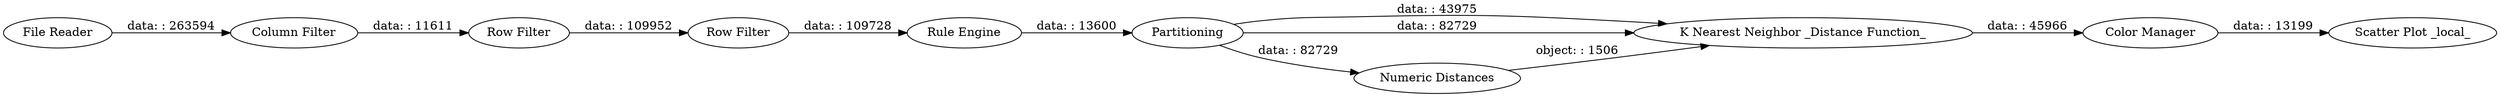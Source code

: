digraph {
	"5330371845697570032_9" [label="Color Manager"]
	"5330371845697570032_4" [label=Partitioning]
	"5330371845697570032_13" [label="K Nearest Neighbor _Distance Function_"]
	"5330371845697570032_11" [label="Row Filter"]
	"5330371845697570032_6" [label="Numeric Distances"]
	"5330371845697570032_10" [label="Scatter Plot _local_"]
	"5330371845697570032_17" [label="Rule Engine"]
	"5330371845697570032_1" [label="File Reader"]
	"5330371845697570032_3" [label="Row Filter"]
	"5330371845697570032_2" [label="Column Filter"]
	"5330371845697570032_2" -> "5330371845697570032_3" [label="data: : 11611"]
	"5330371845697570032_3" -> "5330371845697570032_11" [label="data: : 109952"]
	"5330371845697570032_4" -> "5330371845697570032_6" [label="data: : 82729"]
	"5330371845697570032_17" -> "5330371845697570032_4" [label="data: : 13600"]
	"5330371845697570032_13" -> "5330371845697570032_9" [label="data: : 45966"]
	"5330371845697570032_4" -> "5330371845697570032_13" [label="data: : 43975"]
	"5330371845697570032_4" -> "5330371845697570032_13" [label="data: : 82729"]
	"5330371845697570032_1" -> "5330371845697570032_2" [label="data: : 263594"]
	"5330371845697570032_6" -> "5330371845697570032_13" [label="object: : 1506"]
	"5330371845697570032_11" -> "5330371845697570032_17" [label="data: : 109728"]
	"5330371845697570032_9" -> "5330371845697570032_10" [label="data: : 13199"]
	rankdir=LR
}
